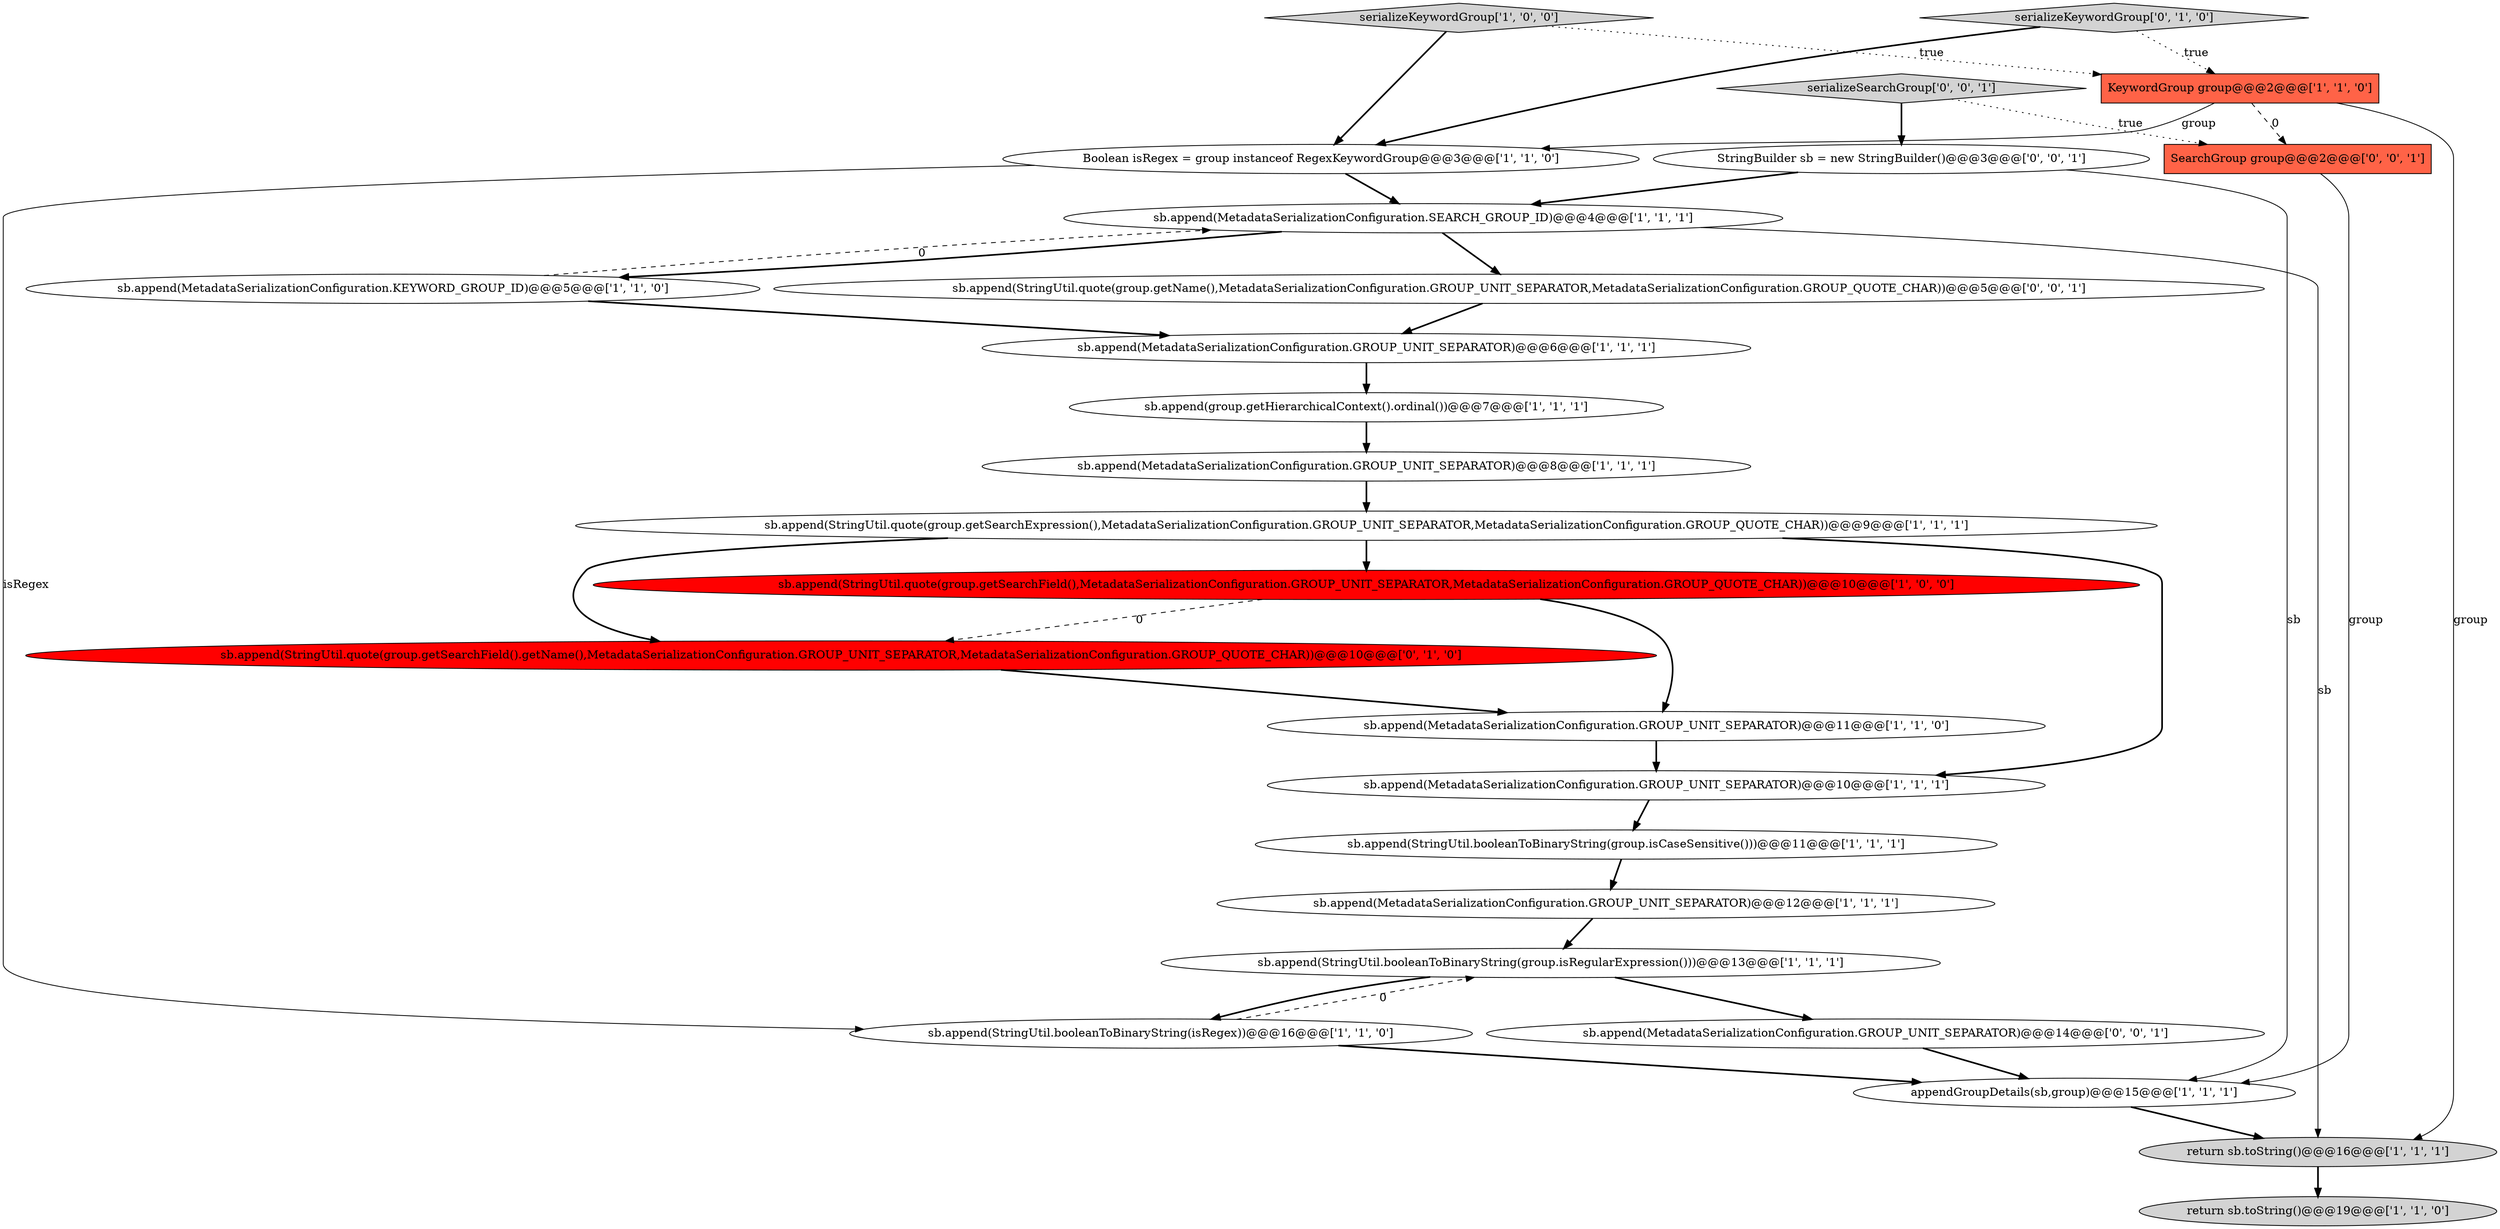 digraph {
22 [style = filled, label = "StringBuilder sb = new StringBuilder()@@@3@@@['0', '0', '1']", fillcolor = white, shape = ellipse image = "AAA0AAABBB3BBB"];
19 [style = filled, label = "serializeKeywordGroup['0', '1', '0']", fillcolor = lightgray, shape = diamond image = "AAA0AAABBB2BBB"];
9 [style = filled, label = "sb.append(MetadataSerializationConfiguration.GROUP_UNIT_SEPARATOR)@@@8@@@['1', '1', '1']", fillcolor = white, shape = ellipse image = "AAA0AAABBB1BBB"];
8 [style = filled, label = "KeywordGroup group@@@2@@@['1', '1', '0']", fillcolor = tomato, shape = box image = "AAA0AAABBB1BBB"];
14 [style = filled, label = "appendGroupDetails(sb,group)@@@15@@@['1', '1', '1']", fillcolor = white, shape = ellipse image = "AAA0AAABBB1BBB"];
3 [style = filled, label = "sb.append(StringUtil.booleanToBinaryString(group.isRegularExpression()))@@@13@@@['1', '1', '1']", fillcolor = white, shape = ellipse image = "AAA0AAABBB1BBB"];
13 [style = filled, label = "sb.append(group.getHierarchicalContext().ordinal())@@@7@@@['1', '1', '1']", fillcolor = white, shape = ellipse image = "AAA0AAABBB1BBB"];
20 [style = filled, label = "sb.append(StringUtil.quote(group.getSearchField().getName(),MetadataSerializationConfiguration.GROUP_UNIT_SEPARATOR,MetadataSerializationConfiguration.GROUP_QUOTE_CHAR))@@@10@@@['0', '1', '0']", fillcolor = red, shape = ellipse image = "AAA1AAABBB2BBB"];
10 [style = filled, label = "return sb.toString()@@@16@@@['1', '1', '1']", fillcolor = lightgray, shape = ellipse image = "AAA0AAABBB1BBB"];
1 [style = filled, label = "sb.append(StringUtil.booleanToBinaryString(group.isCaseSensitive()))@@@11@@@['1', '1', '1']", fillcolor = white, shape = ellipse image = "AAA0AAABBB1BBB"];
24 [style = filled, label = "sb.append(StringUtil.quote(group.getName(),MetadataSerializationConfiguration.GROUP_UNIT_SEPARATOR,MetadataSerializationConfiguration.GROUP_QUOTE_CHAR))@@@5@@@['0', '0', '1']", fillcolor = white, shape = ellipse image = "AAA0AAABBB3BBB"];
5 [style = filled, label = "sb.append(MetadataSerializationConfiguration.GROUP_UNIT_SEPARATOR)@@@6@@@['1', '1', '1']", fillcolor = white, shape = ellipse image = "AAA0AAABBB1BBB"];
15 [style = filled, label = "sb.append(MetadataSerializationConfiguration.KEYWORD_GROUP_ID)@@@5@@@['1', '1', '0']", fillcolor = white, shape = ellipse image = "AAA0AAABBB1BBB"];
0 [style = filled, label = "sb.append(StringUtil.quote(group.getSearchField(),MetadataSerializationConfiguration.GROUP_UNIT_SEPARATOR,MetadataSerializationConfiguration.GROUP_QUOTE_CHAR))@@@10@@@['1', '0', '0']", fillcolor = red, shape = ellipse image = "AAA1AAABBB1BBB"];
4 [style = filled, label = "sb.append(MetadataSerializationConfiguration.GROUP_UNIT_SEPARATOR)@@@12@@@['1', '1', '1']", fillcolor = white, shape = ellipse image = "AAA0AAABBB1BBB"];
6 [style = filled, label = "return sb.toString()@@@19@@@['1', '1', '0']", fillcolor = lightgray, shape = ellipse image = "AAA0AAABBB1BBB"];
11 [style = filled, label = "serializeKeywordGroup['1', '0', '0']", fillcolor = lightgray, shape = diamond image = "AAA0AAABBB1BBB"];
7 [style = filled, label = "sb.append(MetadataSerializationConfiguration.GROUP_UNIT_SEPARATOR)@@@10@@@['1', '1', '1']", fillcolor = white, shape = ellipse image = "AAA0AAABBB1BBB"];
16 [style = filled, label = "sb.append(StringUtil.booleanToBinaryString(isRegex))@@@16@@@['1', '1', '0']", fillcolor = white, shape = ellipse image = "AAA0AAABBB1BBB"];
17 [style = filled, label = "sb.append(MetadataSerializationConfiguration.GROUP_UNIT_SEPARATOR)@@@11@@@['1', '1', '0']", fillcolor = white, shape = ellipse image = "AAA0AAABBB1BBB"];
23 [style = filled, label = "sb.append(MetadataSerializationConfiguration.GROUP_UNIT_SEPARATOR)@@@14@@@['0', '0', '1']", fillcolor = white, shape = ellipse image = "AAA0AAABBB3BBB"];
25 [style = filled, label = "SearchGroup group@@@2@@@['0', '0', '1']", fillcolor = tomato, shape = box image = "AAA0AAABBB3BBB"];
18 [style = filled, label = "sb.append(StringUtil.quote(group.getSearchExpression(),MetadataSerializationConfiguration.GROUP_UNIT_SEPARATOR,MetadataSerializationConfiguration.GROUP_QUOTE_CHAR))@@@9@@@['1', '1', '1']", fillcolor = white, shape = ellipse image = "AAA0AAABBB1BBB"];
21 [style = filled, label = "serializeSearchGroup['0', '0', '1']", fillcolor = lightgray, shape = diamond image = "AAA0AAABBB3BBB"];
12 [style = filled, label = "Boolean isRegex = group instanceof RegexKeywordGroup@@@3@@@['1', '1', '0']", fillcolor = white, shape = ellipse image = "AAA0AAABBB1BBB"];
2 [style = filled, label = "sb.append(MetadataSerializationConfiguration.SEARCH_GROUP_ID)@@@4@@@['1', '1', '1']", fillcolor = white, shape = ellipse image = "AAA0AAABBB1BBB"];
4->3 [style = bold, label=""];
1->4 [style = bold, label=""];
25->14 [style = solid, label="group"];
20->17 [style = bold, label=""];
2->10 [style = solid, label="sb"];
7->1 [style = bold, label=""];
22->2 [style = bold, label=""];
8->12 [style = solid, label="group"];
19->12 [style = bold, label=""];
15->2 [style = dashed, label="0"];
0->17 [style = bold, label=""];
16->3 [style = dashed, label="0"];
14->10 [style = bold, label=""];
11->12 [style = bold, label=""];
3->16 [style = bold, label=""];
12->16 [style = solid, label="isRegex"];
0->20 [style = dashed, label="0"];
10->6 [style = bold, label=""];
19->8 [style = dotted, label="true"];
15->5 [style = bold, label=""];
24->5 [style = bold, label=""];
23->14 [style = bold, label=""];
17->7 [style = bold, label=""];
21->25 [style = dotted, label="true"];
18->20 [style = bold, label=""];
8->10 [style = solid, label="group"];
12->2 [style = bold, label=""];
3->23 [style = bold, label=""];
9->18 [style = bold, label=""];
21->22 [style = bold, label=""];
5->13 [style = bold, label=""];
2->15 [style = bold, label=""];
16->14 [style = bold, label=""];
8->25 [style = dashed, label="0"];
11->8 [style = dotted, label="true"];
13->9 [style = bold, label=""];
2->24 [style = bold, label=""];
18->7 [style = bold, label=""];
18->0 [style = bold, label=""];
22->14 [style = solid, label="sb"];
}
